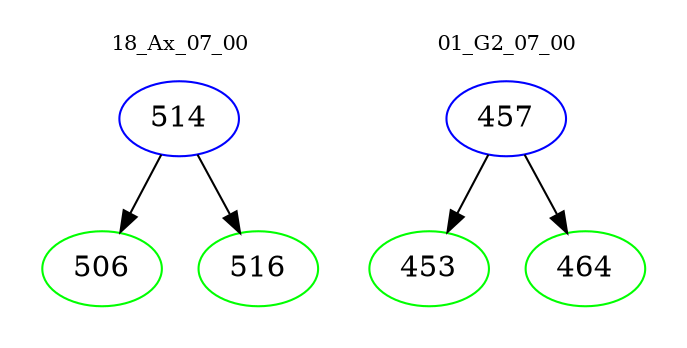 digraph{
subgraph cluster_0 {
color = white
label = "18_Ax_07_00";
fontsize=10;
T0_514 [label="514", color="blue"]
T0_514 -> T0_506 [color="black"]
T0_506 [label="506", color="green"]
T0_514 -> T0_516 [color="black"]
T0_516 [label="516", color="green"]
}
subgraph cluster_1 {
color = white
label = "01_G2_07_00";
fontsize=10;
T1_457 [label="457", color="blue"]
T1_457 -> T1_453 [color="black"]
T1_453 [label="453", color="green"]
T1_457 -> T1_464 [color="black"]
T1_464 [label="464", color="green"]
}
}
